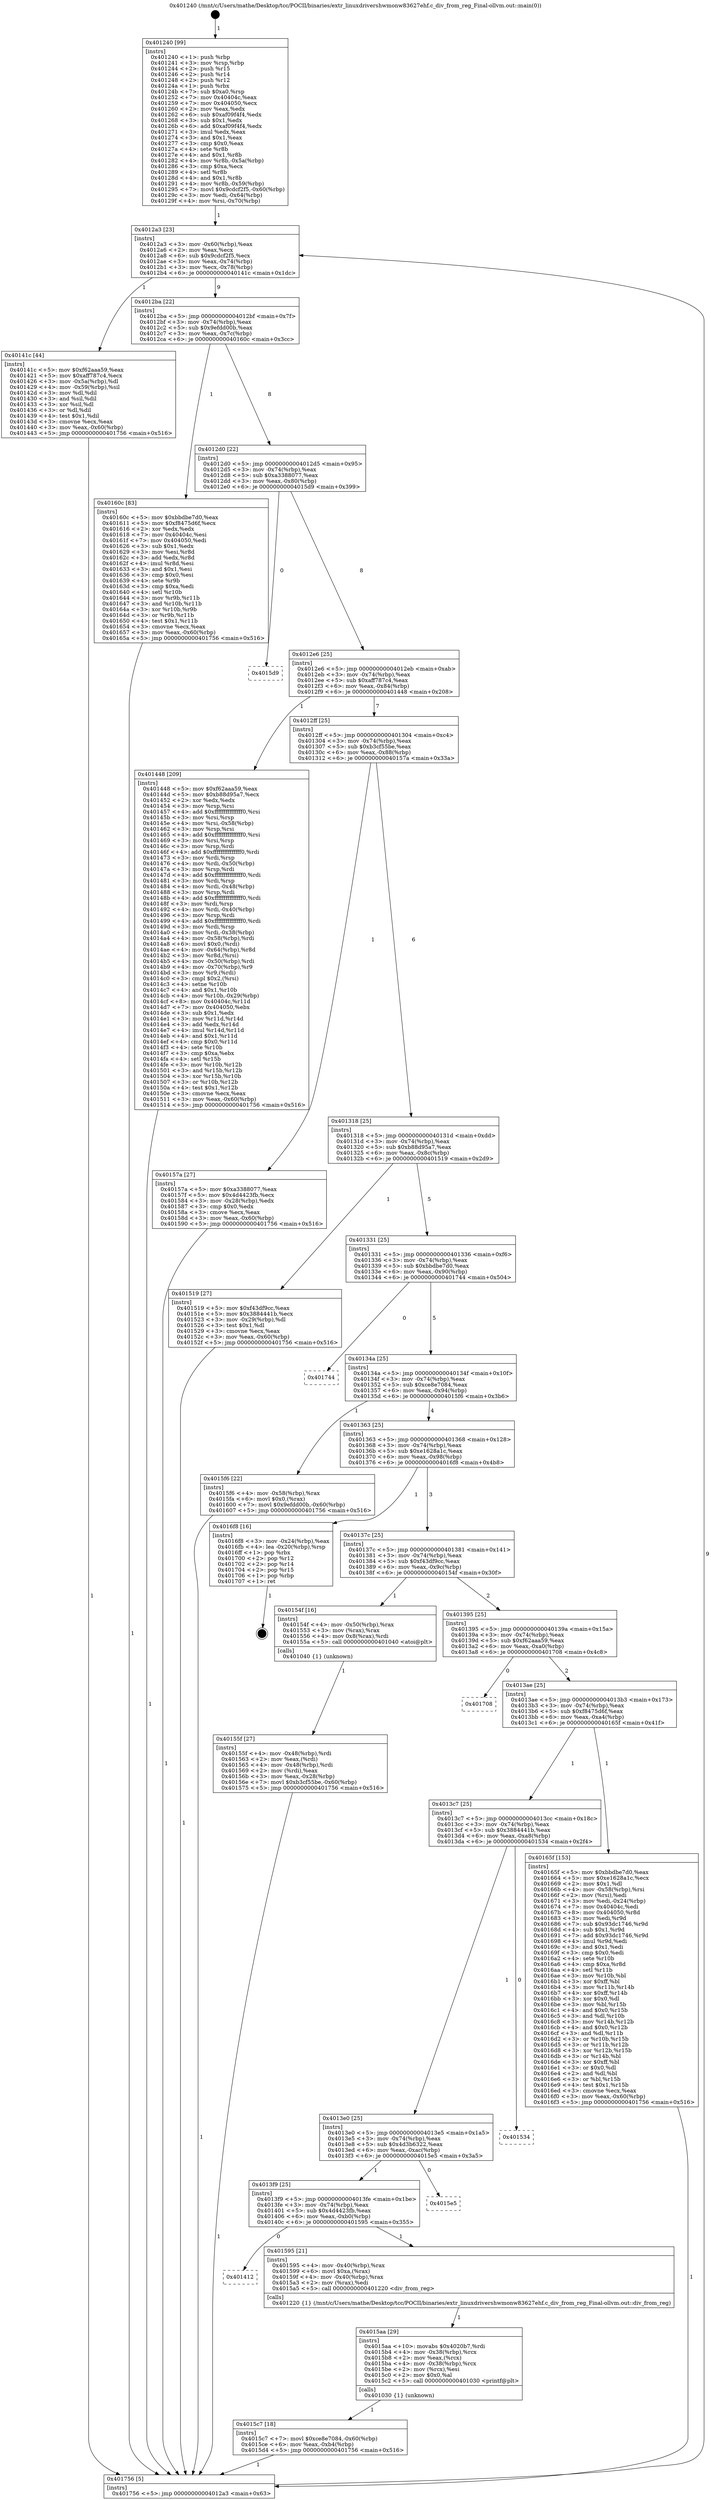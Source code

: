 digraph "0x401240" {
  label = "0x401240 (/mnt/c/Users/mathe/Desktop/tcc/POCII/binaries/extr_linuxdrivershwmonw83627ehf.c_div_from_reg_Final-ollvm.out::main(0))"
  labelloc = "t"
  node[shape=record]

  Entry [label="",width=0.3,height=0.3,shape=circle,fillcolor=black,style=filled]
  "0x4012a3" [label="{
     0x4012a3 [23]\l
     | [instrs]\l
     &nbsp;&nbsp;0x4012a3 \<+3\>: mov -0x60(%rbp),%eax\l
     &nbsp;&nbsp;0x4012a6 \<+2\>: mov %eax,%ecx\l
     &nbsp;&nbsp;0x4012a8 \<+6\>: sub $0x9cdcf2f5,%ecx\l
     &nbsp;&nbsp;0x4012ae \<+3\>: mov %eax,-0x74(%rbp)\l
     &nbsp;&nbsp;0x4012b1 \<+3\>: mov %ecx,-0x78(%rbp)\l
     &nbsp;&nbsp;0x4012b4 \<+6\>: je 000000000040141c \<main+0x1dc\>\l
  }"]
  "0x40141c" [label="{
     0x40141c [44]\l
     | [instrs]\l
     &nbsp;&nbsp;0x40141c \<+5\>: mov $0xf62aaa59,%eax\l
     &nbsp;&nbsp;0x401421 \<+5\>: mov $0xaff787c4,%ecx\l
     &nbsp;&nbsp;0x401426 \<+3\>: mov -0x5a(%rbp),%dl\l
     &nbsp;&nbsp;0x401429 \<+4\>: mov -0x59(%rbp),%sil\l
     &nbsp;&nbsp;0x40142d \<+3\>: mov %dl,%dil\l
     &nbsp;&nbsp;0x401430 \<+3\>: and %sil,%dil\l
     &nbsp;&nbsp;0x401433 \<+3\>: xor %sil,%dl\l
     &nbsp;&nbsp;0x401436 \<+3\>: or %dl,%dil\l
     &nbsp;&nbsp;0x401439 \<+4\>: test $0x1,%dil\l
     &nbsp;&nbsp;0x40143d \<+3\>: cmovne %ecx,%eax\l
     &nbsp;&nbsp;0x401440 \<+3\>: mov %eax,-0x60(%rbp)\l
     &nbsp;&nbsp;0x401443 \<+5\>: jmp 0000000000401756 \<main+0x516\>\l
  }"]
  "0x4012ba" [label="{
     0x4012ba [22]\l
     | [instrs]\l
     &nbsp;&nbsp;0x4012ba \<+5\>: jmp 00000000004012bf \<main+0x7f\>\l
     &nbsp;&nbsp;0x4012bf \<+3\>: mov -0x74(%rbp),%eax\l
     &nbsp;&nbsp;0x4012c2 \<+5\>: sub $0x9efdd00b,%eax\l
     &nbsp;&nbsp;0x4012c7 \<+3\>: mov %eax,-0x7c(%rbp)\l
     &nbsp;&nbsp;0x4012ca \<+6\>: je 000000000040160c \<main+0x3cc\>\l
  }"]
  "0x401756" [label="{
     0x401756 [5]\l
     | [instrs]\l
     &nbsp;&nbsp;0x401756 \<+5\>: jmp 00000000004012a3 \<main+0x63\>\l
  }"]
  "0x401240" [label="{
     0x401240 [99]\l
     | [instrs]\l
     &nbsp;&nbsp;0x401240 \<+1\>: push %rbp\l
     &nbsp;&nbsp;0x401241 \<+3\>: mov %rsp,%rbp\l
     &nbsp;&nbsp;0x401244 \<+2\>: push %r15\l
     &nbsp;&nbsp;0x401246 \<+2\>: push %r14\l
     &nbsp;&nbsp;0x401248 \<+2\>: push %r12\l
     &nbsp;&nbsp;0x40124a \<+1\>: push %rbx\l
     &nbsp;&nbsp;0x40124b \<+7\>: sub $0xa0,%rsp\l
     &nbsp;&nbsp;0x401252 \<+7\>: mov 0x40404c,%eax\l
     &nbsp;&nbsp;0x401259 \<+7\>: mov 0x404050,%ecx\l
     &nbsp;&nbsp;0x401260 \<+2\>: mov %eax,%edx\l
     &nbsp;&nbsp;0x401262 \<+6\>: sub $0xaf09f4f4,%edx\l
     &nbsp;&nbsp;0x401268 \<+3\>: sub $0x1,%edx\l
     &nbsp;&nbsp;0x40126b \<+6\>: add $0xaf09f4f4,%edx\l
     &nbsp;&nbsp;0x401271 \<+3\>: imul %edx,%eax\l
     &nbsp;&nbsp;0x401274 \<+3\>: and $0x1,%eax\l
     &nbsp;&nbsp;0x401277 \<+3\>: cmp $0x0,%eax\l
     &nbsp;&nbsp;0x40127a \<+4\>: sete %r8b\l
     &nbsp;&nbsp;0x40127e \<+4\>: and $0x1,%r8b\l
     &nbsp;&nbsp;0x401282 \<+4\>: mov %r8b,-0x5a(%rbp)\l
     &nbsp;&nbsp;0x401286 \<+3\>: cmp $0xa,%ecx\l
     &nbsp;&nbsp;0x401289 \<+4\>: setl %r8b\l
     &nbsp;&nbsp;0x40128d \<+4\>: and $0x1,%r8b\l
     &nbsp;&nbsp;0x401291 \<+4\>: mov %r8b,-0x59(%rbp)\l
     &nbsp;&nbsp;0x401295 \<+7\>: movl $0x9cdcf2f5,-0x60(%rbp)\l
     &nbsp;&nbsp;0x40129c \<+3\>: mov %edi,-0x64(%rbp)\l
     &nbsp;&nbsp;0x40129f \<+4\>: mov %rsi,-0x70(%rbp)\l
  }"]
  Exit [label="",width=0.3,height=0.3,shape=circle,fillcolor=black,style=filled,peripheries=2]
  "0x40160c" [label="{
     0x40160c [83]\l
     | [instrs]\l
     &nbsp;&nbsp;0x40160c \<+5\>: mov $0xbbdbe7d0,%eax\l
     &nbsp;&nbsp;0x401611 \<+5\>: mov $0xf8475d6f,%ecx\l
     &nbsp;&nbsp;0x401616 \<+2\>: xor %edx,%edx\l
     &nbsp;&nbsp;0x401618 \<+7\>: mov 0x40404c,%esi\l
     &nbsp;&nbsp;0x40161f \<+7\>: mov 0x404050,%edi\l
     &nbsp;&nbsp;0x401626 \<+3\>: sub $0x1,%edx\l
     &nbsp;&nbsp;0x401629 \<+3\>: mov %esi,%r8d\l
     &nbsp;&nbsp;0x40162c \<+3\>: add %edx,%r8d\l
     &nbsp;&nbsp;0x40162f \<+4\>: imul %r8d,%esi\l
     &nbsp;&nbsp;0x401633 \<+3\>: and $0x1,%esi\l
     &nbsp;&nbsp;0x401636 \<+3\>: cmp $0x0,%esi\l
     &nbsp;&nbsp;0x401639 \<+4\>: sete %r9b\l
     &nbsp;&nbsp;0x40163d \<+3\>: cmp $0xa,%edi\l
     &nbsp;&nbsp;0x401640 \<+4\>: setl %r10b\l
     &nbsp;&nbsp;0x401644 \<+3\>: mov %r9b,%r11b\l
     &nbsp;&nbsp;0x401647 \<+3\>: and %r10b,%r11b\l
     &nbsp;&nbsp;0x40164a \<+3\>: xor %r10b,%r9b\l
     &nbsp;&nbsp;0x40164d \<+3\>: or %r9b,%r11b\l
     &nbsp;&nbsp;0x401650 \<+4\>: test $0x1,%r11b\l
     &nbsp;&nbsp;0x401654 \<+3\>: cmovne %ecx,%eax\l
     &nbsp;&nbsp;0x401657 \<+3\>: mov %eax,-0x60(%rbp)\l
     &nbsp;&nbsp;0x40165a \<+5\>: jmp 0000000000401756 \<main+0x516\>\l
  }"]
  "0x4012d0" [label="{
     0x4012d0 [22]\l
     | [instrs]\l
     &nbsp;&nbsp;0x4012d0 \<+5\>: jmp 00000000004012d5 \<main+0x95\>\l
     &nbsp;&nbsp;0x4012d5 \<+3\>: mov -0x74(%rbp),%eax\l
     &nbsp;&nbsp;0x4012d8 \<+5\>: sub $0xa3388077,%eax\l
     &nbsp;&nbsp;0x4012dd \<+3\>: mov %eax,-0x80(%rbp)\l
     &nbsp;&nbsp;0x4012e0 \<+6\>: je 00000000004015d9 \<main+0x399\>\l
  }"]
  "0x4015c7" [label="{
     0x4015c7 [18]\l
     | [instrs]\l
     &nbsp;&nbsp;0x4015c7 \<+7\>: movl $0xce8e7084,-0x60(%rbp)\l
     &nbsp;&nbsp;0x4015ce \<+6\>: mov %eax,-0xb4(%rbp)\l
     &nbsp;&nbsp;0x4015d4 \<+5\>: jmp 0000000000401756 \<main+0x516\>\l
  }"]
  "0x4015d9" [label="{
     0x4015d9\l
  }", style=dashed]
  "0x4012e6" [label="{
     0x4012e6 [25]\l
     | [instrs]\l
     &nbsp;&nbsp;0x4012e6 \<+5\>: jmp 00000000004012eb \<main+0xab\>\l
     &nbsp;&nbsp;0x4012eb \<+3\>: mov -0x74(%rbp),%eax\l
     &nbsp;&nbsp;0x4012ee \<+5\>: sub $0xaff787c4,%eax\l
     &nbsp;&nbsp;0x4012f3 \<+6\>: mov %eax,-0x84(%rbp)\l
     &nbsp;&nbsp;0x4012f9 \<+6\>: je 0000000000401448 \<main+0x208\>\l
  }"]
  "0x4015aa" [label="{
     0x4015aa [29]\l
     | [instrs]\l
     &nbsp;&nbsp;0x4015aa \<+10\>: movabs $0x4020b7,%rdi\l
     &nbsp;&nbsp;0x4015b4 \<+4\>: mov -0x38(%rbp),%rcx\l
     &nbsp;&nbsp;0x4015b8 \<+2\>: mov %eax,(%rcx)\l
     &nbsp;&nbsp;0x4015ba \<+4\>: mov -0x38(%rbp),%rcx\l
     &nbsp;&nbsp;0x4015be \<+2\>: mov (%rcx),%esi\l
     &nbsp;&nbsp;0x4015c0 \<+2\>: mov $0x0,%al\l
     &nbsp;&nbsp;0x4015c2 \<+5\>: call 0000000000401030 \<printf@plt\>\l
     | [calls]\l
     &nbsp;&nbsp;0x401030 \{1\} (unknown)\l
  }"]
  "0x401448" [label="{
     0x401448 [209]\l
     | [instrs]\l
     &nbsp;&nbsp;0x401448 \<+5\>: mov $0xf62aaa59,%eax\l
     &nbsp;&nbsp;0x40144d \<+5\>: mov $0xb88d95a7,%ecx\l
     &nbsp;&nbsp;0x401452 \<+2\>: xor %edx,%edx\l
     &nbsp;&nbsp;0x401454 \<+3\>: mov %rsp,%rsi\l
     &nbsp;&nbsp;0x401457 \<+4\>: add $0xfffffffffffffff0,%rsi\l
     &nbsp;&nbsp;0x40145b \<+3\>: mov %rsi,%rsp\l
     &nbsp;&nbsp;0x40145e \<+4\>: mov %rsi,-0x58(%rbp)\l
     &nbsp;&nbsp;0x401462 \<+3\>: mov %rsp,%rsi\l
     &nbsp;&nbsp;0x401465 \<+4\>: add $0xfffffffffffffff0,%rsi\l
     &nbsp;&nbsp;0x401469 \<+3\>: mov %rsi,%rsp\l
     &nbsp;&nbsp;0x40146c \<+3\>: mov %rsp,%rdi\l
     &nbsp;&nbsp;0x40146f \<+4\>: add $0xfffffffffffffff0,%rdi\l
     &nbsp;&nbsp;0x401473 \<+3\>: mov %rdi,%rsp\l
     &nbsp;&nbsp;0x401476 \<+4\>: mov %rdi,-0x50(%rbp)\l
     &nbsp;&nbsp;0x40147a \<+3\>: mov %rsp,%rdi\l
     &nbsp;&nbsp;0x40147d \<+4\>: add $0xfffffffffffffff0,%rdi\l
     &nbsp;&nbsp;0x401481 \<+3\>: mov %rdi,%rsp\l
     &nbsp;&nbsp;0x401484 \<+4\>: mov %rdi,-0x48(%rbp)\l
     &nbsp;&nbsp;0x401488 \<+3\>: mov %rsp,%rdi\l
     &nbsp;&nbsp;0x40148b \<+4\>: add $0xfffffffffffffff0,%rdi\l
     &nbsp;&nbsp;0x40148f \<+3\>: mov %rdi,%rsp\l
     &nbsp;&nbsp;0x401492 \<+4\>: mov %rdi,-0x40(%rbp)\l
     &nbsp;&nbsp;0x401496 \<+3\>: mov %rsp,%rdi\l
     &nbsp;&nbsp;0x401499 \<+4\>: add $0xfffffffffffffff0,%rdi\l
     &nbsp;&nbsp;0x40149d \<+3\>: mov %rdi,%rsp\l
     &nbsp;&nbsp;0x4014a0 \<+4\>: mov %rdi,-0x38(%rbp)\l
     &nbsp;&nbsp;0x4014a4 \<+4\>: mov -0x58(%rbp),%rdi\l
     &nbsp;&nbsp;0x4014a8 \<+6\>: movl $0x0,(%rdi)\l
     &nbsp;&nbsp;0x4014ae \<+4\>: mov -0x64(%rbp),%r8d\l
     &nbsp;&nbsp;0x4014b2 \<+3\>: mov %r8d,(%rsi)\l
     &nbsp;&nbsp;0x4014b5 \<+4\>: mov -0x50(%rbp),%rdi\l
     &nbsp;&nbsp;0x4014b9 \<+4\>: mov -0x70(%rbp),%r9\l
     &nbsp;&nbsp;0x4014bd \<+3\>: mov %r9,(%rdi)\l
     &nbsp;&nbsp;0x4014c0 \<+3\>: cmpl $0x2,(%rsi)\l
     &nbsp;&nbsp;0x4014c3 \<+4\>: setne %r10b\l
     &nbsp;&nbsp;0x4014c7 \<+4\>: and $0x1,%r10b\l
     &nbsp;&nbsp;0x4014cb \<+4\>: mov %r10b,-0x29(%rbp)\l
     &nbsp;&nbsp;0x4014cf \<+8\>: mov 0x40404c,%r11d\l
     &nbsp;&nbsp;0x4014d7 \<+7\>: mov 0x404050,%ebx\l
     &nbsp;&nbsp;0x4014de \<+3\>: sub $0x1,%edx\l
     &nbsp;&nbsp;0x4014e1 \<+3\>: mov %r11d,%r14d\l
     &nbsp;&nbsp;0x4014e4 \<+3\>: add %edx,%r14d\l
     &nbsp;&nbsp;0x4014e7 \<+4\>: imul %r14d,%r11d\l
     &nbsp;&nbsp;0x4014eb \<+4\>: and $0x1,%r11d\l
     &nbsp;&nbsp;0x4014ef \<+4\>: cmp $0x0,%r11d\l
     &nbsp;&nbsp;0x4014f3 \<+4\>: sete %r10b\l
     &nbsp;&nbsp;0x4014f7 \<+3\>: cmp $0xa,%ebx\l
     &nbsp;&nbsp;0x4014fa \<+4\>: setl %r15b\l
     &nbsp;&nbsp;0x4014fe \<+3\>: mov %r10b,%r12b\l
     &nbsp;&nbsp;0x401501 \<+3\>: and %r15b,%r12b\l
     &nbsp;&nbsp;0x401504 \<+3\>: xor %r15b,%r10b\l
     &nbsp;&nbsp;0x401507 \<+3\>: or %r10b,%r12b\l
     &nbsp;&nbsp;0x40150a \<+4\>: test $0x1,%r12b\l
     &nbsp;&nbsp;0x40150e \<+3\>: cmovne %ecx,%eax\l
     &nbsp;&nbsp;0x401511 \<+3\>: mov %eax,-0x60(%rbp)\l
     &nbsp;&nbsp;0x401514 \<+5\>: jmp 0000000000401756 \<main+0x516\>\l
  }"]
  "0x4012ff" [label="{
     0x4012ff [25]\l
     | [instrs]\l
     &nbsp;&nbsp;0x4012ff \<+5\>: jmp 0000000000401304 \<main+0xc4\>\l
     &nbsp;&nbsp;0x401304 \<+3\>: mov -0x74(%rbp),%eax\l
     &nbsp;&nbsp;0x401307 \<+5\>: sub $0xb3cf55be,%eax\l
     &nbsp;&nbsp;0x40130c \<+6\>: mov %eax,-0x88(%rbp)\l
     &nbsp;&nbsp;0x401312 \<+6\>: je 000000000040157a \<main+0x33a\>\l
  }"]
  "0x401412" [label="{
     0x401412\l
  }", style=dashed]
  "0x40157a" [label="{
     0x40157a [27]\l
     | [instrs]\l
     &nbsp;&nbsp;0x40157a \<+5\>: mov $0xa3388077,%eax\l
     &nbsp;&nbsp;0x40157f \<+5\>: mov $0x4d4423fb,%ecx\l
     &nbsp;&nbsp;0x401584 \<+3\>: mov -0x28(%rbp),%edx\l
     &nbsp;&nbsp;0x401587 \<+3\>: cmp $0x0,%edx\l
     &nbsp;&nbsp;0x40158a \<+3\>: cmove %ecx,%eax\l
     &nbsp;&nbsp;0x40158d \<+3\>: mov %eax,-0x60(%rbp)\l
     &nbsp;&nbsp;0x401590 \<+5\>: jmp 0000000000401756 \<main+0x516\>\l
  }"]
  "0x401318" [label="{
     0x401318 [25]\l
     | [instrs]\l
     &nbsp;&nbsp;0x401318 \<+5\>: jmp 000000000040131d \<main+0xdd\>\l
     &nbsp;&nbsp;0x40131d \<+3\>: mov -0x74(%rbp),%eax\l
     &nbsp;&nbsp;0x401320 \<+5\>: sub $0xb88d95a7,%eax\l
     &nbsp;&nbsp;0x401325 \<+6\>: mov %eax,-0x8c(%rbp)\l
     &nbsp;&nbsp;0x40132b \<+6\>: je 0000000000401519 \<main+0x2d9\>\l
  }"]
  "0x401595" [label="{
     0x401595 [21]\l
     | [instrs]\l
     &nbsp;&nbsp;0x401595 \<+4\>: mov -0x40(%rbp),%rax\l
     &nbsp;&nbsp;0x401599 \<+6\>: movl $0xa,(%rax)\l
     &nbsp;&nbsp;0x40159f \<+4\>: mov -0x40(%rbp),%rax\l
     &nbsp;&nbsp;0x4015a3 \<+2\>: mov (%rax),%edi\l
     &nbsp;&nbsp;0x4015a5 \<+5\>: call 0000000000401220 \<div_from_reg\>\l
     | [calls]\l
     &nbsp;&nbsp;0x401220 \{1\} (/mnt/c/Users/mathe/Desktop/tcc/POCII/binaries/extr_linuxdrivershwmonw83627ehf.c_div_from_reg_Final-ollvm.out::div_from_reg)\l
  }"]
  "0x401519" [label="{
     0x401519 [27]\l
     | [instrs]\l
     &nbsp;&nbsp;0x401519 \<+5\>: mov $0xf43df9cc,%eax\l
     &nbsp;&nbsp;0x40151e \<+5\>: mov $0x3884441b,%ecx\l
     &nbsp;&nbsp;0x401523 \<+3\>: mov -0x29(%rbp),%dl\l
     &nbsp;&nbsp;0x401526 \<+3\>: test $0x1,%dl\l
     &nbsp;&nbsp;0x401529 \<+3\>: cmovne %ecx,%eax\l
     &nbsp;&nbsp;0x40152c \<+3\>: mov %eax,-0x60(%rbp)\l
     &nbsp;&nbsp;0x40152f \<+5\>: jmp 0000000000401756 \<main+0x516\>\l
  }"]
  "0x401331" [label="{
     0x401331 [25]\l
     | [instrs]\l
     &nbsp;&nbsp;0x401331 \<+5\>: jmp 0000000000401336 \<main+0xf6\>\l
     &nbsp;&nbsp;0x401336 \<+3\>: mov -0x74(%rbp),%eax\l
     &nbsp;&nbsp;0x401339 \<+5\>: sub $0xbbdbe7d0,%eax\l
     &nbsp;&nbsp;0x40133e \<+6\>: mov %eax,-0x90(%rbp)\l
     &nbsp;&nbsp;0x401344 \<+6\>: je 0000000000401744 \<main+0x504\>\l
  }"]
  "0x4013f9" [label="{
     0x4013f9 [25]\l
     | [instrs]\l
     &nbsp;&nbsp;0x4013f9 \<+5\>: jmp 00000000004013fe \<main+0x1be\>\l
     &nbsp;&nbsp;0x4013fe \<+3\>: mov -0x74(%rbp),%eax\l
     &nbsp;&nbsp;0x401401 \<+5\>: sub $0x4d4423fb,%eax\l
     &nbsp;&nbsp;0x401406 \<+6\>: mov %eax,-0xb0(%rbp)\l
     &nbsp;&nbsp;0x40140c \<+6\>: je 0000000000401595 \<main+0x355\>\l
  }"]
  "0x401744" [label="{
     0x401744\l
  }", style=dashed]
  "0x40134a" [label="{
     0x40134a [25]\l
     | [instrs]\l
     &nbsp;&nbsp;0x40134a \<+5\>: jmp 000000000040134f \<main+0x10f\>\l
     &nbsp;&nbsp;0x40134f \<+3\>: mov -0x74(%rbp),%eax\l
     &nbsp;&nbsp;0x401352 \<+5\>: sub $0xce8e7084,%eax\l
     &nbsp;&nbsp;0x401357 \<+6\>: mov %eax,-0x94(%rbp)\l
     &nbsp;&nbsp;0x40135d \<+6\>: je 00000000004015f6 \<main+0x3b6\>\l
  }"]
  "0x4015e5" [label="{
     0x4015e5\l
  }", style=dashed]
  "0x4015f6" [label="{
     0x4015f6 [22]\l
     | [instrs]\l
     &nbsp;&nbsp;0x4015f6 \<+4\>: mov -0x58(%rbp),%rax\l
     &nbsp;&nbsp;0x4015fa \<+6\>: movl $0x0,(%rax)\l
     &nbsp;&nbsp;0x401600 \<+7\>: movl $0x9efdd00b,-0x60(%rbp)\l
     &nbsp;&nbsp;0x401607 \<+5\>: jmp 0000000000401756 \<main+0x516\>\l
  }"]
  "0x401363" [label="{
     0x401363 [25]\l
     | [instrs]\l
     &nbsp;&nbsp;0x401363 \<+5\>: jmp 0000000000401368 \<main+0x128\>\l
     &nbsp;&nbsp;0x401368 \<+3\>: mov -0x74(%rbp),%eax\l
     &nbsp;&nbsp;0x40136b \<+5\>: sub $0xe1628a1c,%eax\l
     &nbsp;&nbsp;0x401370 \<+6\>: mov %eax,-0x98(%rbp)\l
     &nbsp;&nbsp;0x401376 \<+6\>: je 00000000004016f8 \<main+0x4b8\>\l
  }"]
  "0x4013e0" [label="{
     0x4013e0 [25]\l
     | [instrs]\l
     &nbsp;&nbsp;0x4013e0 \<+5\>: jmp 00000000004013e5 \<main+0x1a5\>\l
     &nbsp;&nbsp;0x4013e5 \<+3\>: mov -0x74(%rbp),%eax\l
     &nbsp;&nbsp;0x4013e8 \<+5\>: sub $0x4d3b6322,%eax\l
     &nbsp;&nbsp;0x4013ed \<+6\>: mov %eax,-0xac(%rbp)\l
     &nbsp;&nbsp;0x4013f3 \<+6\>: je 00000000004015e5 \<main+0x3a5\>\l
  }"]
  "0x4016f8" [label="{
     0x4016f8 [16]\l
     | [instrs]\l
     &nbsp;&nbsp;0x4016f8 \<+3\>: mov -0x24(%rbp),%eax\l
     &nbsp;&nbsp;0x4016fb \<+4\>: lea -0x20(%rbp),%rsp\l
     &nbsp;&nbsp;0x4016ff \<+1\>: pop %rbx\l
     &nbsp;&nbsp;0x401700 \<+2\>: pop %r12\l
     &nbsp;&nbsp;0x401702 \<+2\>: pop %r14\l
     &nbsp;&nbsp;0x401704 \<+2\>: pop %r15\l
     &nbsp;&nbsp;0x401706 \<+1\>: pop %rbp\l
     &nbsp;&nbsp;0x401707 \<+1\>: ret\l
  }"]
  "0x40137c" [label="{
     0x40137c [25]\l
     | [instrs]\l
     &nbsp;&nbsp;0x40137c \<+5\>: jmp 0000000000401381 \<main+0x141\>\l
     &nbsp;&nbsp;0x401381 \<+3\>: mov -0x74(%rbp),%eax\l
     &nbsp;&nbsp;0x401384 \<+5\>: sub $0xf43df9cc,%eax\l
     &nbsp;&nbsp;0x401389 \<+6\>: mov %eax,-0x9c(%rbp)\l
     &nbsp;&nbsp;0x40138f \<+6\>: je 000000000040154f \<main+0x30f\>\l
  }"]
  "0x401534" [label="{
     0x401534\l
  }", style=dashed]
  "0x40154f" [label="{
     0x40154f [16]\l
     | [instrs]\l
     &nbsp;&nbsp;0x40154f \<+4\>: mov -0x50(%rbp),%rax\l
     &nbsp;&nbsp;0x401553 \<+3\>: mov (%rax),%rax\l
     &nbsp;&nbsp;0x401556 \<+4\>: mov 0x8(%rax),%rdi\l
     &nbsp;&nbsp;0x40155a \<+5\>: call 0000000000401040 \<atoi@plt\>\l
     | [calls]\l
     &nbsp;&nbsp;0x401040 \{1\} (unknown)\l
  }"]
  "0x401395" [label="{
     0x401395 [25]\l
     | [instrs]\l
     &nbsp;&nbsp;0x401395 \<+5\>: jmp 000000000040139a \<main+0x15a\>\l
     &nbsp;&nbsp;0x40139a \<+3\>: mov -0x74(%rbp),%eax\l
     &nbsp;&nbsp;0x40139d \<+5\>: sub $0xf62aaa59,%eax\l
     &nbsp;&nbsp;0x4013a2 \<+6\>: mov %eax,-0xa0(%rbp)\l
     &nbsp;&nbsp;0x4013a8 \<+6\>: je 0000000000401708 \<main+0x4c8\>\l
  }"]
  "0x40155f" [label="{
     0x40155f [27]\l
     | [instrs]\l
     &nbsp;&nbsp;0x40155f \<+4\>: mov -0x48(%rbp),%rdi\l
     &nbsp;&nbsp;0x401563 \<+2\>: mov %eax,(%rdi)\l
     &nbsp;&nbsp;0x401565 \<+4\>: mov -0x48(%rbp),%rdi\l
     &nbsp;&nbsp;0x401569 \<+2\>: mov (%rdi),%eax\l
     &nbsp;&nbsp;0x40156b \<+3\>: mov %eax,-0x28(%rbp)\l
     &nbsp;&nbsp;0x40156e \<+7\>: movl $0xb3cf55be,-0x60(%rbp)\l
     &nbsp;&nbsp;0x401575 \<+5\>: jmp 0000000000401756 \<main+0x516\>\l
  }"]
  "0x4013c7" [label="{
     0x4013c7 [25]\l
     | [instrs]\l
     &nbsp;&nbsp;0x4013c7 \<+5\>: jmp 00000000004013cc \<main+0x18c\>\l
     &nbsp;&nbsp;0x4013cc \<+3\>: mov -0x74(%rbp),%eax\l
     &nbsp;&nbsp;0x4013cf \<+5\>: sub $0x3884441b,%eax\l
     &nbsp;&nbsp;0x4013d4 \<+6\>: mov %eax,-0xa8(%rbp)\l
     &nbsp;&nbsp;0x4013da \<+6\>: je 0000000000401534 \<main+0x2f4\>\l
  }"]
  "0x401708" [label="{
     0x401708\l
  }", style=dashed]
  "0x4013ae" [label="{
     0x4013ae [25]\l
     | [instrs]\l
     &nbsp;&nbsp;0x4013ae \<+5\>: jmp 00000000004013b3 \<main+0x173\>\l
     &nbsp;&nbsp;0x4013b3 \<+3\>: mov -0x74(%rbp),%eax\l
     &nbsp;&nbsp;0x4013b6 \<+5\>: sub $0xf8475d6f,%eax\l
     &nbsp;&nbsp;0x4013bb \<+6\>: mov %eax,-0xa4(%rbp)\l
     &nbsp;&nbsp;0x4013c1 \<+6\>: je 000000000040165f \<main+0x41f\>\l
  }"]
  "0x40165f" [label="{
     0x40165f [153]\l
     | [instrs]\l
     &nbsp;&nbsp;0x40165f \<+5\>: mov $0xbbdbe7d0,%eax\l
     &nbsp;&nbsp;0x401664 \<+5\>: mov $0xe1628a1c,%ecx\l
     &nbsp;&nbsp;0x401669 \<+2\>: mov $0x1,%dl\l
     &nbsp;&nbsp;0x40166b \<+4\>: mov -0x58(%rbp),%rsi\l
     &nbsp;&nbsp;0x40166f \<+2\>: mov (%rsi),%edi\l
     &nbsp;&nbsp;0x401671 \<+3\>: mov %edi,-0x24(%rbp)\l
     &nbsp;&nbsp;0x401674 \<+7\>: mov 0x40404c,%edi\l
     &nbsp;&nbsp;0x40167b \<+8\>: mov 0x404050,%r8d\l
     &nbsp;&nbsp;0x401683 \<+3\>: mov %edi,%r9d\l
     &nbsp;&nbsp;0x401686 \<+7\>: sub $0x93dc1746,%r9d\l
     &nbsp;&nbsp;0x40168d \<+4\>: sub $0x1,%r9d\l
     &nbsp;&nbsp;0x401691 \<+7\>: add $0x93dc1746,%r9d\l
     &nbsp;&nbsp;0x401698 \<+4\>: imul %r9d,%edi\l
     &nbsp;&nbsp;0x40169c \<+3\>: and $0x1,%edi\l
     &nbsp;&nbsp;0x40169f \<+3\>: cmp $0x0,%edi\l
     &nbsp;&nbsp;0x4016a2 \<+4\>: sete %r10b\l
     &nbsp;&nbsp;0x4016a6 \<+4\>: cmp $0xa,%r8d\l
     &nbsp;&nbsp;0x4016aa \<+4\>: setl %r11b\l
     &nbsp;&nbsp;0x4016ae \<+3\>: mov %r10b,%bl\l
     &nbsp;&nbsp;0x4016b1 \<+3\>: xor $0xff,%bl\l
     &nbsp;&nbsp;0x4016b4 \<+3\>: mov %r11b,%r14b\l
     &nbsp;&nbsp;0x4016b7 \<+4\>: xor $0xff,%r14b\l
     &nbsp;&nbsp;0x4016bb \<+3\>: xor $0x0,%dl\l
     &nbsp;&nbsp;0x4016be \<+3\>: mov %bl,%r15b\l
     &nbsp;&nbsp;0x4016c1 \<+4\>: and $0x0,%r15b\l
     &nbsp;&nbsp;0x4016c5 \<+3\>: and %dl,%r10b\l
     &nbsp;&nbsp;0x4016c8 \<+3\>: mov %r14b,%r12b\l
     &nbsp;&nbsp;0x4016cb \<+4\>: and $0x0,%r12b\l
     &nbsp;&nbsp;0x4016cf \<+3\>: and %dl,%r11b\l
     &nbsp;&nbsp;0x4016d2 \<+3\>: or %r10b,%r15b\l
     &nbsp;&nbsp;0x4016d5 \<+3\>: or %r11b,%r12b\l
     &nbsp;&nbsp;0x4016d8 \<+3\>: xor %r12b,%r15b\l
     &nbsp;&nbsp;0x4016db \<+3\>: or %r14b,%bl\l
     &nbsp;&nbsp;0x4016de \<+3\>: xor $0xff,%bl\l
     &nbsp;&nbsp;0x4016e1 \<+3\>: or $0x0,%dl\l
     &nbsp;&nbsp;0x4016e4 \<+2\>: and %dl,%bl\l
     &nbsp;&nbsp;0x4016e6 \<+3\>: or %bl,%r15b\l
     &nbsp;&nbsp;0x4016e9 \<+4\>: test $0x1,%r15b\l
     &nbsp;&nbsp;0x4016ed \<+3\>: cmovne %ecx,%eax\l
     &nbsp;&nbsp;0x4016f0 \<+3\>: mov %eax,-0x60(%rbp)\l
     &nbsp;&nbsp;0x4016f3 \<+5\>: jmp 0000000000401756 \<main+0x516\>\l
  }"]
  Entry -> "0x401240" [label=" 1"]
  "0x4012a3" -> "0x40141c" [label=" 1"]
  "0x4012a3" -> "0x4012ba" [label=" 9"]
  "0x40141c" -> "0x401756" [label=" 1"]
  "0x401240" -> "0x4012a3" [label=" 1"]
  "0x401756" -> "0x4012a3" [label=" 9"]
  "0x4016f8" -> Exit [label=" 1"]
  "0x4012ba" -> "0x40160c" [label=" 1"]
  "0x4012ba" -> "0x4012d0" [label=" 8"]
  "0x40165f" -> "0x401756" [label=" 1"]
  "0x4012d0" -> "0x4015d9" [label=" 0"]
  "0x4012d0" -> "0x4012e6" [label=" 8"]
  "0x40160c" -> "0x401756" [label=" 1"]
  "0x4012e6" -> "0x401448" [label=" 1"]
  "0x4012e6" -> "0x4012ff" [label=" 7"]
  "0x401448" -> "0x401756" [label=" 1"]
  "0x4015f6" -> "0x401756" [label=" 1"]
  "0x4012ff" -> "0x40157a" [label=" 1"]
  "0x4012ff" -> "0x401318" [label=" 6"]
  "0x4015c7" -> "0x401756" [label=" 1"]
  "0x401318" -> "0x401519" [label=" 1"]
  "0x401318" -> "0x401331" [label=" 5"]
  "0x401519" -> "0x401756" [label=" 1"]
  "0x4015aa" -> "0x4015c7" [label=" 1"]
  "0x401331" -> "0x401744" [label=" 0"]
  "0x401331" -> "0x40134a" [label=" 5"]
  "0x4013f9" -> "0x401412" [label=" 0"]
  "0x40134a" -> "0x4015f6" [label=" 1"]
  "0x40134a" -> "0x401363" [label=" 4"]
  "0x4013f9" -> "0x401595" [label=" 1"]
  "0x401363" -> "0x4016f8" [label=" 1"]
  "0x401363" -> "0x40137c" [label=" 3"]
  "0x4013e0" -> "0x4013f9" [label=" 1"]
  "0x40137c" -> "0x40154f" [label=" 1"]
  "0x40137c" -> "0x401395" [label=" 2"]
  "0x40154f" -> "0x40155f" [label=" 1"]
  "0x40155f" -> "0x401756" [label=" 1"]
  "0x40157a" -> "0x401756" [label=" 1"]
  "0x4013e0" -> "0x4015e5" [label=" 0"]
  "0x401395" -> "0x401708" [label=" 0"]
  "0x401395" -> "0x4013ae" [label=" 2"]
  "0x4013c7" -> "0x4013e0" [label=" 1"]
  "0x4013ae" -> "0x40165f" [label=" 1"]
  "0x4013ae" -> "0x4013c7" [label=" 1"]
  "0x401595" -> "0x4015aa" [label=" 1"]
  "0x4013c7" -> "0x401534" [label=" 0"]
}
